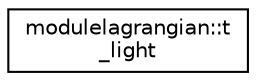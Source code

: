 digraph "Graphical Class Hierarchy"
{
 // LATEX_PDF_SIZE
  edge [fontname="Helvetica",fontsize="10",labelfontname="Helvetica",labelfontsize="10"];
  node [fontname="Helvetica",fontsize="10",shape=record];
  rankdir="LR";
  Node0 [label="modulelagrangian::t\l_light",height=0.2,width=0.4,color="black", fillcolor="white", style="filled",URL="$structmodulelagrangian_1_1t__light.html",tooltip=" "];
}
